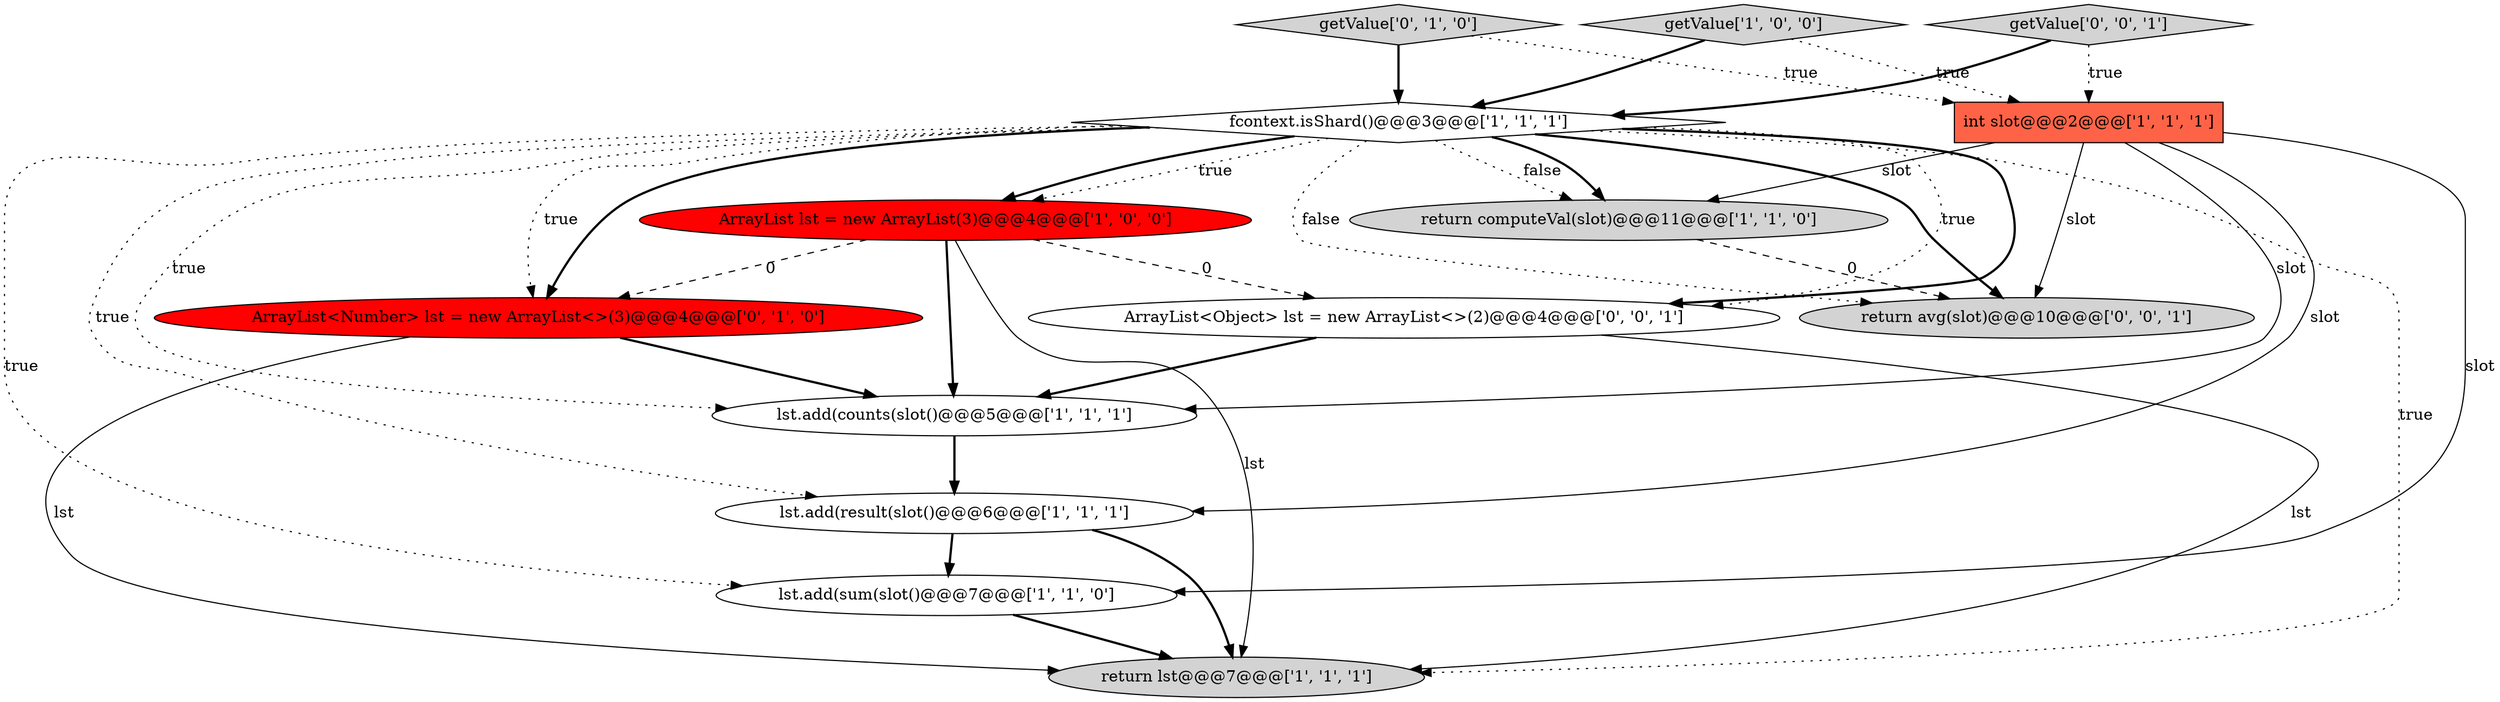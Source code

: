 digraph {
4 [style = filled, label = "lst.add(counts(slot()@@@5@@@['1', '1', '1']", fillcolor = white, shape = ellipse image = "AAA0AAABBB1BBB"];
8 [style = filled, label = "return lst@@@7@@@['1', '1', '1']", fillcolor = lightgray, shape = ellipse image = "AAA0AAABBB1BBB"];
5 [style = filled, label = "ArrayList lst = new ArrayList(3)@@@4@@@['1', '0', '0']", fillcolor = red, shape = ellipse image = "AAA1AAABBB1BBB"];
0 [style = filled, label = "getValue['1', '0', '0']", fillcolor = lightgray, shape = diamond image = "AAA0AAABBB1BBB"];
10 [style = filled, label = "getValue['0', '1', '0']", fillcolor = lightgray, shape = diamond image = "AAA0AAABBB2BBB"];
2 [style = filled, label = "fcontext.isShard()@@@3@@@['1', '1', '1']", fillcolor = white, shape = diamond image = "AAA0AAABBB1BBB"];
12 [style = filled, label = "ArrayList<Object> lst = new ArrayList<>(2)@@@4@@@['0', '0', '1']", fillcolor = white, shape = ellipse image = "AAA0AAABBB3BBB"];
7 [style = filled, label = "lst.add(sum(slot()@@@7@@@['1', '1', '0']", fillcolor = white, shape = ellipse image = "AAA0AAABBB1BBB"];
9 [style = filled, label = "ArrayList<Number> lst = new ArrayList<>(3)@@@4@@@['0', '1', '0']", fillcolor = red, shape = ellipse image = "AAA1AAABBB2BBB"];
13 [style = filled, label = "return avg(slot)@@@10@@@['0', '0', '1']", fillcolor = lightgray, shape = ellipse image = "AAA0AAABBB3BBB"];
11 [style = filled, label = "getValue['0', '0', '1']", fillcolor = lightgray, shape = diamond image = "AAA0AAABBB3BBB"];
6 [style = filled, label = "int slot@@@2@@@['1', '1', '1']", fillcolor = tomato, shape = box image = "AAA0AAABBB1BBB"];
3 [style = filled, label = "lst.add(result(slot()@@@6@@@['1', '1', '1']", fillcolor = white, shape = ellipse image = "AAA0AAABBB1BBB"];
1 [style = filled, label = "return computeVal(slot)@@@11@@@['1', '1', '0']", fillcolor = lightgray, shape = ellipse image = "AAA0AAABBB1BBB"];
2->3 [style = dotted, label="true"];
6->7 [style = solid, label="slot"];
4->3 [style = bold, label=""];
10->6 [style = dotted, label="true"];
5->12 [style = dashed, label="0"];
5->8 [style = solid, label="lst"];
2->1 [style = dotted, label="false"];
9->8 [style = solid, label="lst"];
2->1 [style = bold, label=""];
9->4 [style = bold, label=""];
0->2 [style = bold, label=""];
6->3 [style = solid, label="slot"];
5->9 [style = dashed, label="0"];
2->9 [style = bold, label=""];
6->4 [style = solid, label="slot"];
0->6 [style = dotted, label="true"];
7->8 [style = bold, label=""];
12->8 [style = solid, label="lst"];
11->2 [style = bold, label=""];
2->12 [style = bold, label=""];
2->13 [style = bold, label=""];
1->13 [style = dashed, label="0"];
2->9 [style = dotted, label="true"];
12->4 [style = bold, label=""];
3->7 [style = bold, label=""];
6->1 [style = solid, label="slot"];
11->6 [style = dotted, label="true"];
2->7 [style = dotted, label="true"];
3->8 [style = bold, label=""];
5->4 [style = bold, label=""];
2->4 [style = dotted, label="true"];
2->12 [style = dotted, label="true"];
6->13 [style = solid, label="slot"];
10->2 [style = bold, label=""];
2->5 [style = dotted, label="true"];
2->8 [style = dotted, label="true"];
2->5 [style = bold, label=""];
2->13 [style = dotted, label="false"];
}
